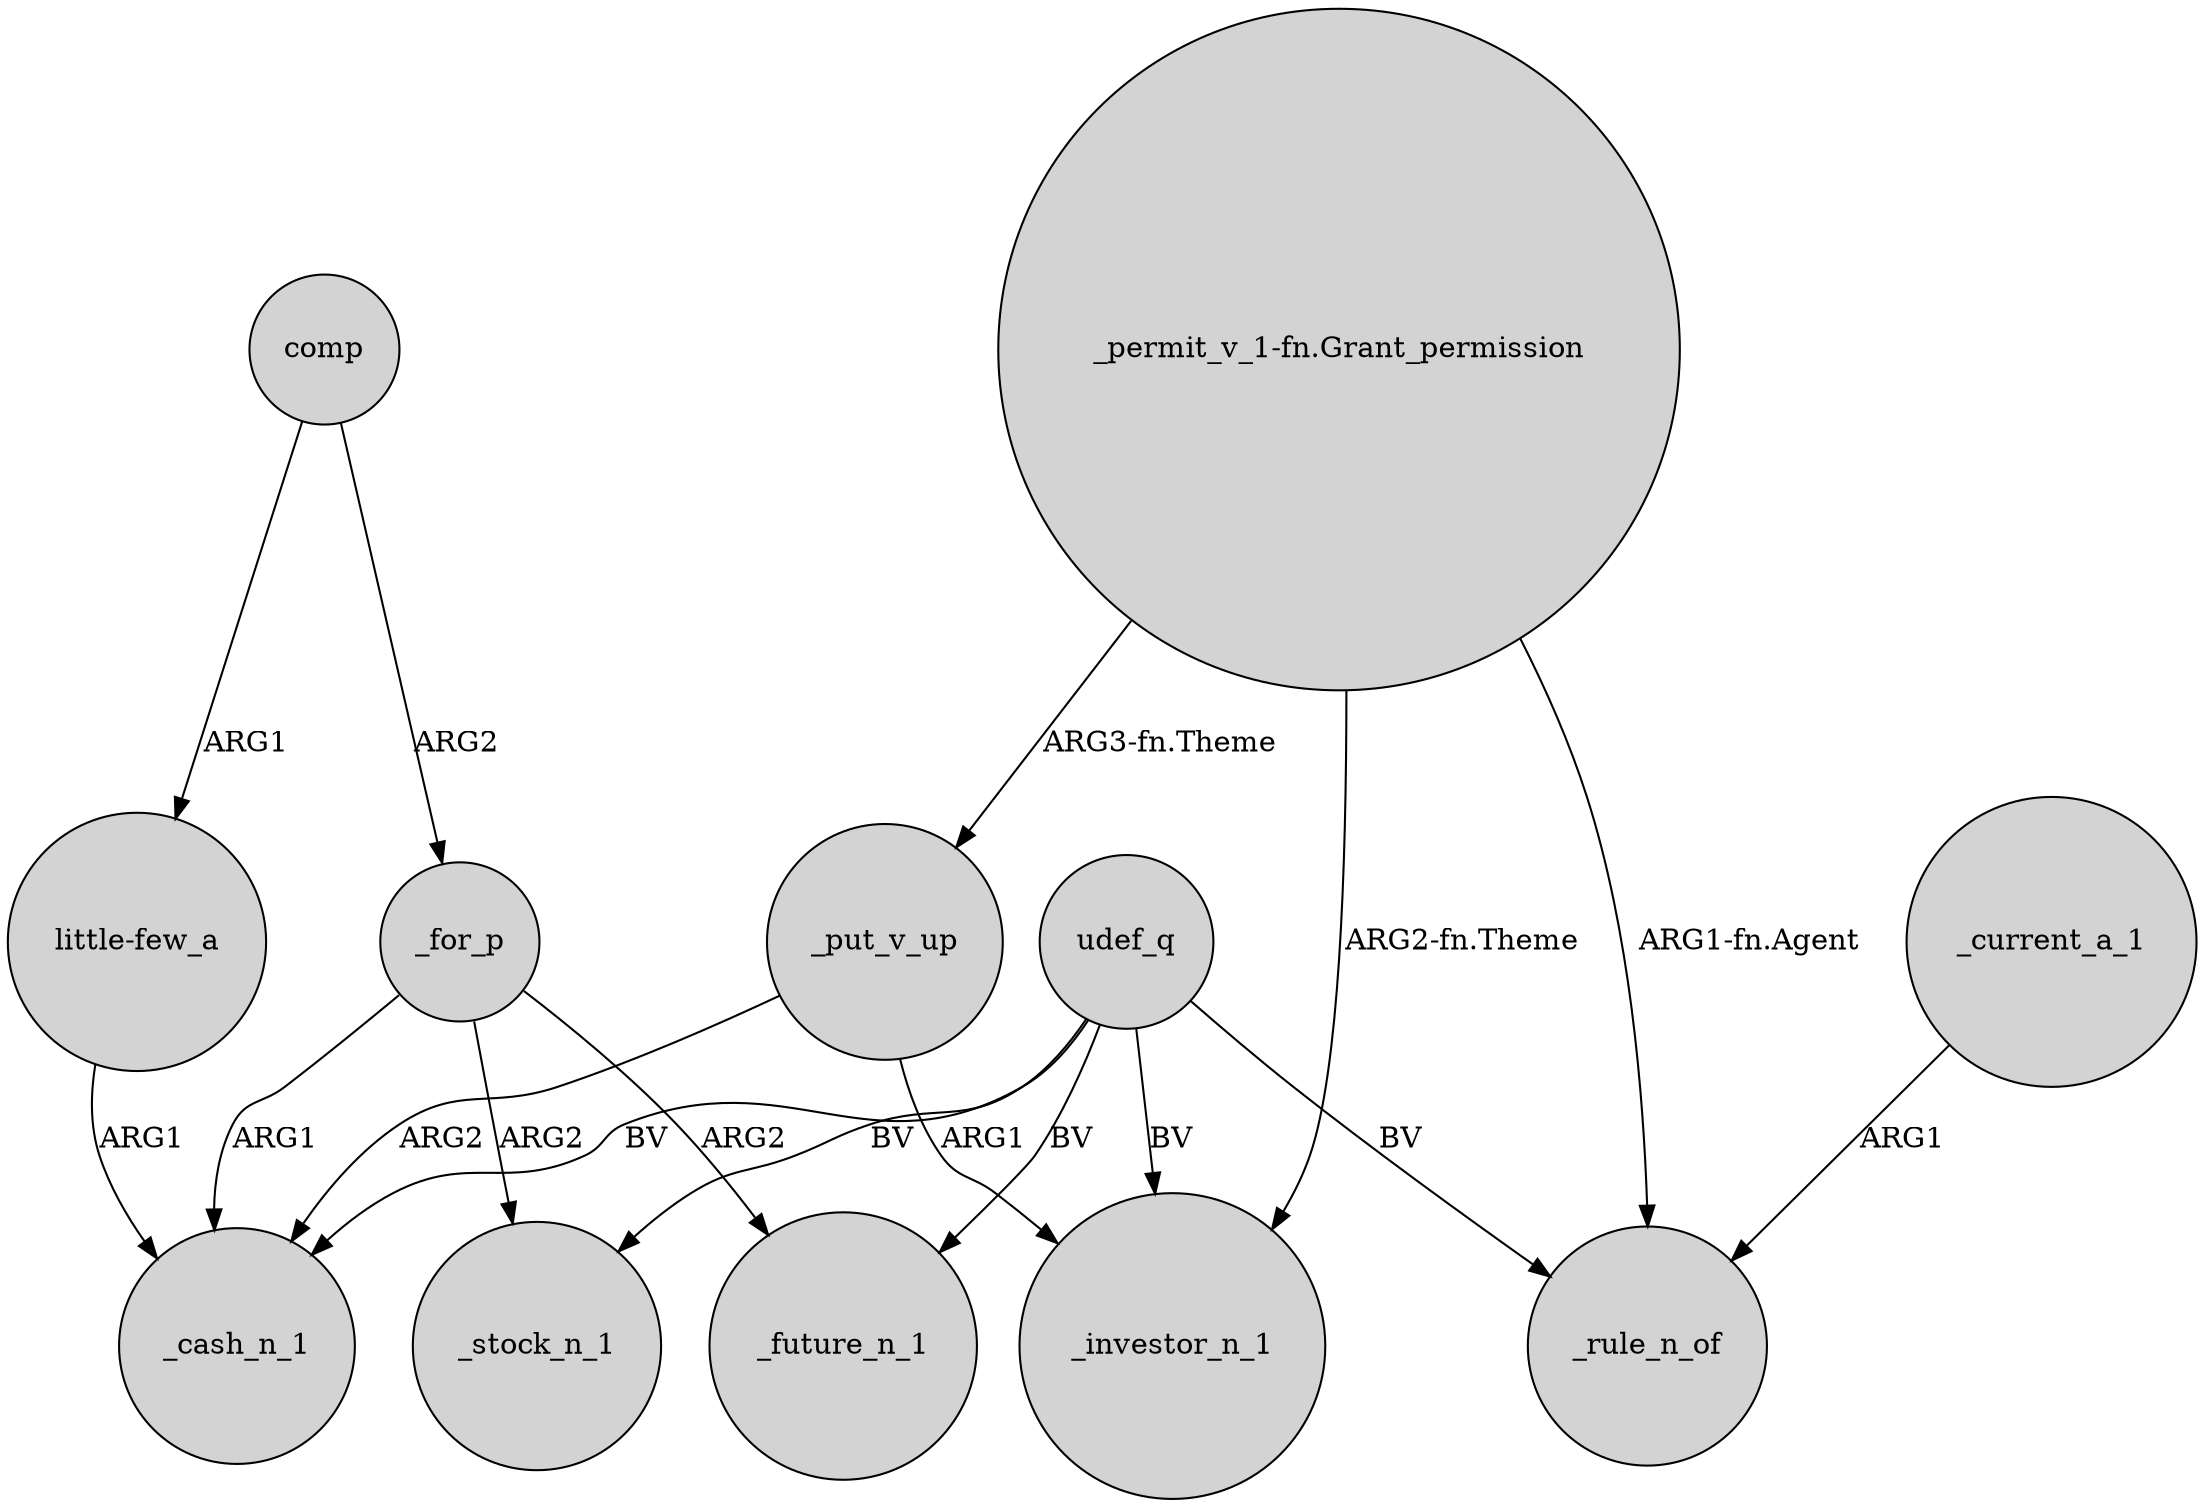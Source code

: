 digraph {
	node [shape=circle style=filled]
	_put_v_up -> _cash_n_1 [label=ARG2]
	udef_q -> _rule_n_of [label=BV]
	udef_q -> _cash_n_1 [label=BV]
	"little-few_a" -> _cash_n_1 [label=ARG1]
	udef_q -> _stock_n_1 [label=BV]
	"_permit_v_1-fn.Grant_permission" -> _investor_n_1 [label="ARG2-fn.Theme"]
	_current_a_1 -> _rule_n_of [label=ARG1]
	_for_p -> _stock_n_1 [label=ARG2]
	"_permit_v_1-fn.Grant_permission" -> _rule_n_of [label="ARG1-fn.Agent"]
	udef_q -> _investor_n_1 [label=BV]
	_put_v_up -> _investor_n_1 [label=ARG1]
	comp -> "little-few_a" [label=ARG1]
	_for_p -> _cash_n_1 [label=ARG1]
	_for_p -> _future_n_1 [label=ARG2]
	udef_q -> _future_n_1 [label=BV]
	"_permit_v_1-fn.Grant_permission" -> _put_v_up [label="ARG3-fn.Theme"]
	comp -> _for_p [label=ARG2]
}
